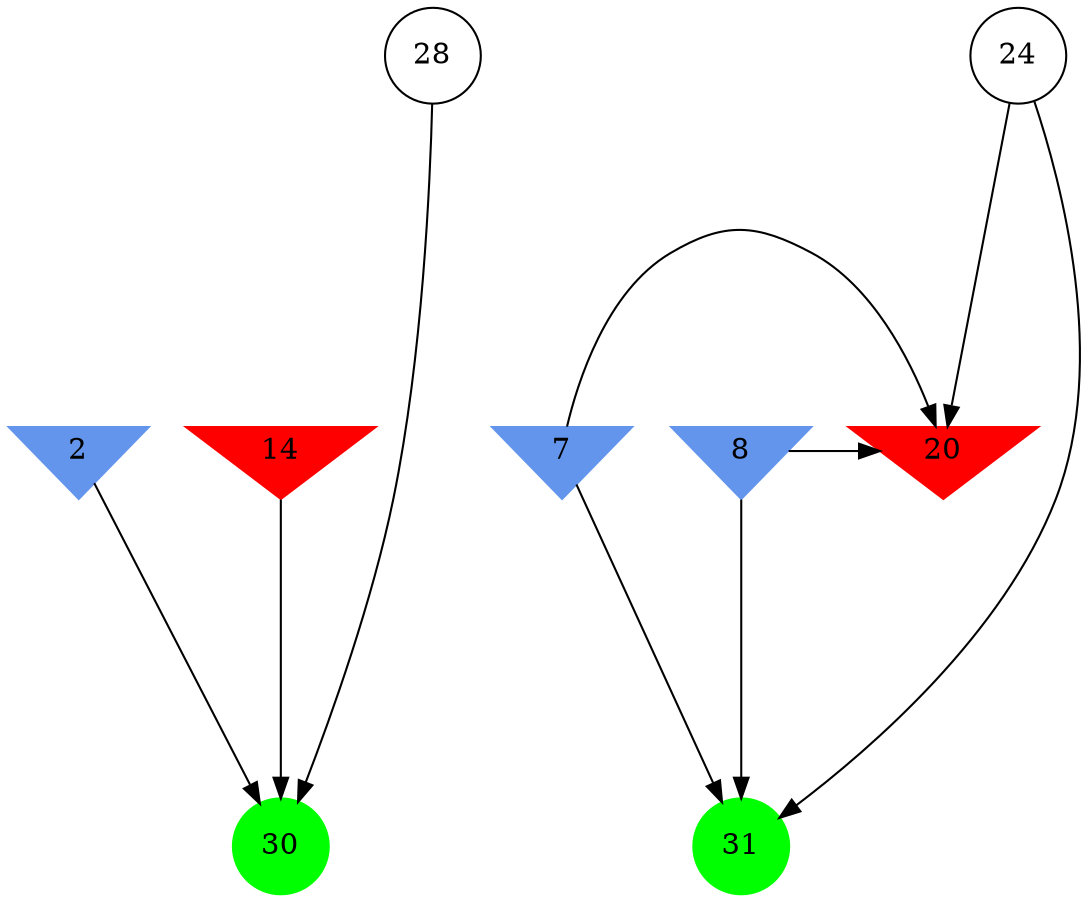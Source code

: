 digraph brain {
	ranksep=2.0;
	2 [shape=invtriangle,style=filled,color=cornflowerblue];
	7 [shape=invtriangle,style=filled,color=cornflowerblue];
	8 [shape=invtriangle,style=filled,color=cornflowerblue];
	14 [shape=invtriangle,style=filled,color=red];
	20 [shape=invtriangle,style=filled,color=red];
	24 [shape=circle,color=black];
	28 [shape=circle,color=black];
	30 [shape=circle,style=filled,color=green];
	31 [shape=circle,style=filled,color=green];
	7	->	31;
	7	->	20;
	8	->	31;
	8	->	20;
	24	->	31;
	24	->	20;
	2	->	30;
	28	->	30;
	14	->	30;
	{ rank=same; 2; 7; 8; 14; 20; }
	{ rank=same; 24; 28; }
	{ rank=same; 30; 31; }
}
